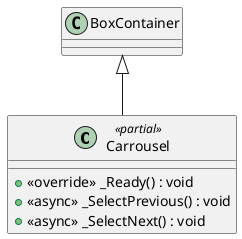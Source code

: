 @startuml
class Carrousel <<partial>> {
    + <<override>> _Ready() : void
    + <<async>> _SelectPrevious() : void
    + <<async>> _SelectNext() : void
}
BoxContainer <|-- Carrousel
@enduml
